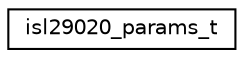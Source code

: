 digraph "Graphical Class Hierarchy"
{
 // LATEX_PDF_SIZE
  edge [fontname="Helvetica",fontsize="10",labelfontname="Helvetica",labelfontsize="10"];
  node [fontname="Helvetica",fontsize="10",shape=record];
  rankdir="LR";
  Node0 [label="isl29020_params_t",height=0.2,width=0.4,color="black", fillcolor="white", style="filled",URL="$structisl29020__params__t.html",tooltip="Data structure holding the full set of configuration parameters."];
}

